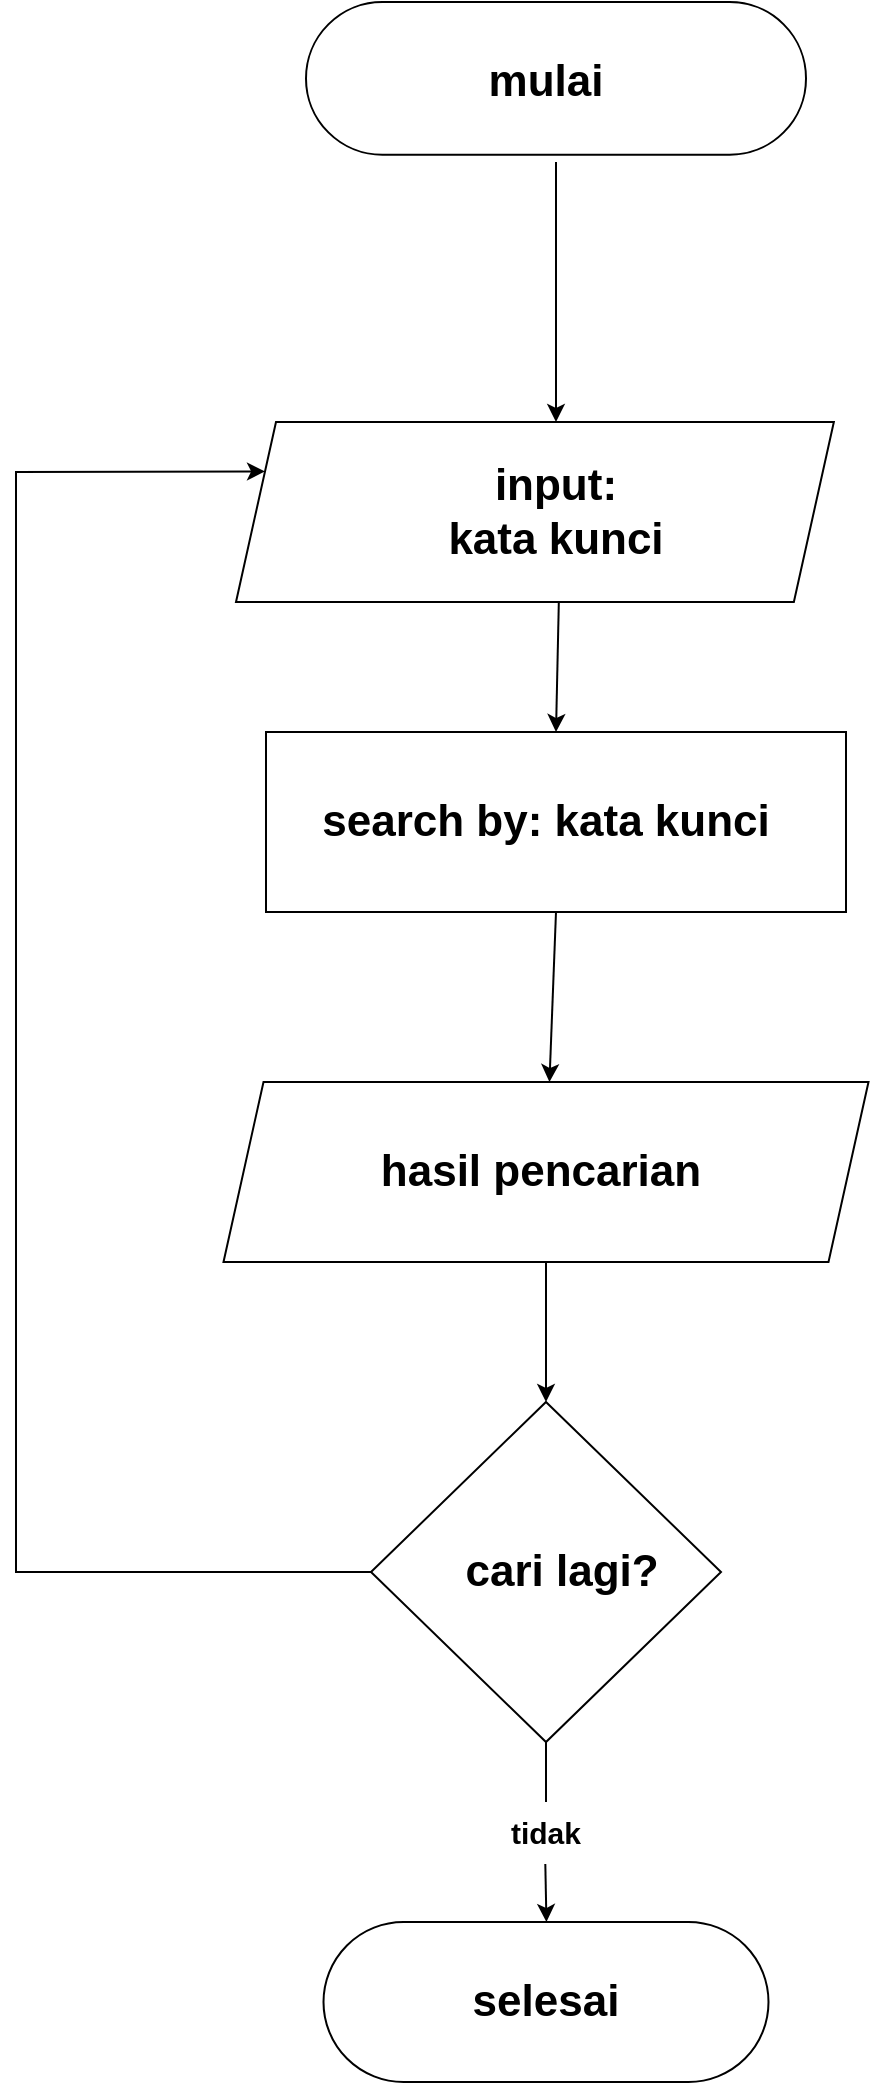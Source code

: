 <mxfile version="22.0.4" type="github">
  <diagram id="C5RBs43oDa-KdzZeNtuy" name="Page-1">
    <mxGraphModel dx="2200" dy="1178" grid="1" gridSize="10" guides="1" tooltips="1" connect="1" arrows="1" fold="1" page="1" pageScale="1" pageWidth="827" pageHeight="1169" math="0" shadow="0">
      <root>
        <mxCell id="WIyWlLk6GJQsqaUBKTNV-0" />
        <mxCell id="WIyWlLk6GJQsqaUBKTNV-1" parent="WIyWlLk6GJQsqaUBKTNV-0" />
        <mxCell id="0_jw6l1bUVso6dEtxwWt-0" value="" style="whiteSpace=wrap;html=1;rounded=1;arcSize=50;" vertex="1" parent="WIyWlLk6GJQsqaUBKTNV-1">
          <mxGeometry x="305" y="80" width="250" height="76.39" as="geometry" />
        </mxCell>
        <mxCell id="0_jw6l1bUVso6dEtxwWt-1" value="" style="endArrow=classic;html=1;rounded=0;" edge="1" parent="WIyWlLk6GJQsqaUBKTNV-1">
          <mxGeometry width="50" height="50" relative="1" as="geometry">
            <mxPoint x="430" y="160" as="sourcePoint" />
            <mxPoint x="430" y="290" as="targetPoint" />
          </mxGeometry>
        </mxCell>
        <mxCell id="0_jw6l1bUVso6dEtxwWt-2" value="" style="endArrow=classic;html=1;rounded=0;entryX=0.5;entryY=0;entryDx=0;entryDy=0;exitX=0.5;exitY=1;exitDx=0;exitDy=0;" edge="1" parent="WIyWlLk6GJQsqaUBKTNV-1" target="0_jw6l1bUVso6dEtxwWt-3">
          <mxGeometry width="50" height="50" relative="1" as="geometry">
            <mxPoint x="432.5" y="330" as="sourcePoint" />
            <mxPoint x="440" y="290" as="targetPoint" />
            <Array as="points" />
          </mxGeometry>
        </mxCell>
        <mxCell id="0_jw6l1bUVso6dEtxwWt-3" value="" style="rounded=0;whiteSpace=wrap;html=1;" vertex="1" parent="WIyWlLk6GJQsqaUBKTNV-1">
          <mxGeometry x="285" y="445" width="290" height="90" as="geometry" />
        </mxCell>
        <mxCell id="0_jw6l1bUVso6dEtxwWt-4" value="" style="shape=parallelogram;perimeter=parallelogramPerimeter;whiteSpace=wrap;html=1;fixedSize=1;" vertex="1" parent="WIyWlLk6GJQsqaUBKTNV-1">
          <mxGeometry x="263.75" y="620" width="322.5" height="90" as="geometry" />
        </mxCell>
        <mxCell id="0_jw6l1bUVso6dEtxwWt-5" value="" style="rhombus;whiteSpace=wrap;html=1;" vertex="1" parent="WIyWlLk6GJQsqaUBKTNV-1">
          <mxGeometry x="337.5" y="780" width="175" height="170" as="geometry" />
        </mxCell>
        <mxCell id="0_jw6l1bUVso6dEtxwWt-6" value="" style="whiteSpace=wrap;html=1;rounded=1;arcSize=50;" vertex="1" parent="WIyWlLk6GJQsqaUBKTNV-1">
          <mxGeometry x="313.75" y="1040" width="222.5" height="80" as="geometry" />
        </mxCell>
        <mxCell id="0_jw6l1bUVso6dEtxwWt-7" value="" style="endArrow=classic;html=1;rounded=0;entryX=0.5;entryY=0;entryDx=0;entryDy=0;exitX=0.5;exitY=1;exitDx=0;exitDy=0;" edge="1" parent="WIyWlLk6GJQsqaUBKTNV-1" source="0_jw6l1bUVso6dEtxwWt-4" target="0_jw6l1bUVso6dEtxwWt-5">
          <mxGeometry width="50" height="50" relative="1" as="geometry">
            <mxPoint x="431.67" y="670" as="sourcePoint" />
            <mxPoint x="431.67" y="760" as="targetPoint" />
            <Array as="points" />
          </mxGeometry>
        </mxCell>
        <mxCell id="0_jw6l1bUVso6dEtxwWt-8" value="" style="endArrow=classic;html=1;rounded=0;exitX=0.5;exitY=1;exitDx=0;exitDy=0;" edge="1" parent="WIyWlLk6GJQsqaUBKTNV-1" source="0_jw6l1bUVso6dEtxwWt-3" target="0_jw6l1bUVso6dEtxwWt-4">
          <mxGeometry width="50" height="50" relative="1" as="geometry">
            <mxPoint x="443" y="340" as="sourcePoint" />
            <mxPoint x="440" y="440" as="targetPoint" />
            <Array as="points" />
          </mxGeometry>
        </mxCell>
        <mxCell id="0_jw6l1bUVso6dEtxwWt-9" value="" style="shape=parallelogram;perimeter=parallelogramPerimeter;whiteSpace=wrap;html=1;fixedSize=1;" vertex="1" parent="WIyWlLk6GJQsqaUBKTNV-1">
          <mxGeometry x="270" y="290" width="298.93" height="90" as="geometry" />
        </mxCell>
        <mxCell id="0_jw6l1bUVso6dEtxwWt-10" value="mulai" style="text;html=1;strokeColor=none;fillColor=none;align=center;verticalAlign=middle;whiteSpace=wrap;rounded=0;fontSize=22;fontStyle=1" vertex="1" parent="WIyWlLk6GJQsqaUBKTNV-1">
          <mxGeometry x="330" y="90" width="190" height="60" as="geometry" />
        </mxCell>
        <mxCell id="0_jw6l1bUVso6dEtxwWt-11" value="" style="endArrow=classic;html=1;rounded=0;entryX=0;entryY=0.25;entryDx=0;entryDy=0;exitX=0;exitY=0.5;exitDx=0;exitDy=0;" edge="1" parent="WIyWlLk6GJQsqaUBKTNV-1" source="0_jw6l1bUVso6dEtxwWt-5" target="0_jw6l1bUVso6dEtxwWt-9">
          <mxGeometry width="50" height="50" relative="1" as="geometry">
            <mxPoint x="150" y="869.091" as="sourcePoint" />
            <mxPoint x="290" y="300" as="targetPoint" />
            <Array as="points">
              <mxPoint x="160" y="865" />
              <mxPoint x="160" y="315" />
            </Array>
          </mxGeometry>
        </mxCell>
        <mxCell id="0_jw6l1bUVso6dEtxwWt-12" value="input:&lt;br style=&quot;font-size: 22px;&quot;&gt;kata kunci" style="text;html=1;strokeColor=none;fillColor=none;align=center;verticalAlign=middle;whiteSpace=wrap;rounded=0;fontSize=22;fontStyle=1" vertex="1" parent="WIyWlLk6GJQsqaUBKTNV-1">
          <mxGeometry x="320" y="300" width="220" height="70" as="geometry" />
        </mxCell>
        <mxCell id="0_jw6l1bUVso6dEtxwWt-13" value="search by: kata kunci" style="text;html=1;strokeColor=none;fillColor=none;align=center;verticalAlign=middle;whiteSpace=wrap;rounded=0;fontSize=22;fontStyle=1" vertex="1" parent="WIyWlLk6GJQsqaUBKTNV-1">
          <mxGeometry x="295" y="475" width="260" height="30" as="geometry" />
        </mxCell>
        <mxCell id="0_jw6l1bUVso6dEtxwWt-14" value="hasil pencarian" style="text;html=1;strokeColor=none;fillColor=none;align=center;verticalAlign=middle;whiteSpace=wrap;rounded=0;fontSize=22;fontStyle=1" vertex="1" parent="WIyWlLk6GJQsqaUBKTNV-1">
          <mxGeometry x="325" y="650" width="195" height="30" as="geometry" />
        </mxCell>
        <mxCell id="0_jw6l1bUVso6dEtxwWt-15" value="&amp;nbsp;cari lagi?" style="text;html=1;strokeColor=none;fillColor=none;align=center;verticalAlign=middle;whiteSpace=wrap;rounded=0;fontSize=22;fontStyle=1" vertex="1" parent="WIyWlLk6GJQsqaUBKTNV-1">
          <mxGeometry x="370" y="850" width="120" height="30" as="geometry" />
        </mxCell>
        <mxCell id="0_jw6l1bUVso6dEtxwWt-16" value="selesai" style="text;html=1;strokeColor=none;fillColor=none;align=center;verticalAlign=middle;whiteSpace=wrap;rounded=0;fontSize=22;fontStyle=1" vertex="1" parent="WIyWlLk6GJQsqaUBKTNV-1">
          <mxGeometry x="395" y="1065" width="60" height="30" as="geometry" />
        </mxCell>
        <mxCell id="0_jw6l1bUVso6dEtxwWt-17" value="" style="endArrow=none;html=1;rounded=0;entryX=0.5;entryY=1;entryDx=0;entryDy=0;" edge="1" parent="WIyWlLk6GJQsqaUBKTNV-1" target="0_jw6l1bUVso6dEtxwWt-5">
          <mxGeometry width="50" height="50" relative="1" as="geometry">
            <mxPoint x="425" y="980" as="sourcePoint" />
            <mxPoint x="400" y="1010" as="targetPoint" />
          </mxGeometry>
        </mxCell>
        <mxCell id="0_jw6l1bUVso6dEtxwWt-18" value="" style="endArrow=classic;html=1;rounded=0;entryX=0.525;entryY=-0.013;entryDx=0;entryDy=0;entryPerimeter=0;" edge="1" parent="WIyWlLk6GJQsqaUBKTNV-1">
          <mxGeometry width="50" height="50" relative="1" as="geometry">
            <mxPoint x="424.66" y="1011.04" as="sourcePoint" />
            <mxPoint x="425.223" y="1040" as="targetPoint" />
          </mxGeometry>
        </mxCell>
        <mxCell id="0_jw6l1bUVso6dEtxwWt-19" value="tidak" style="text;html=1;strokeColor=none;fillColor=none;align=center;verticalAlign=middle;whiteSpace=wrap;rounded=0;fontStyle=1;fontSize=15;" vertex="1" parent="WIyWlLk6GJQsqaUBKTNV-1">
          <mxGeometry x="395" y="980" width="60" height="30" as="geometry" />
        </mxCell>
      </root>
    </mxGraphModel>
  </diagram>
</mxfile>
